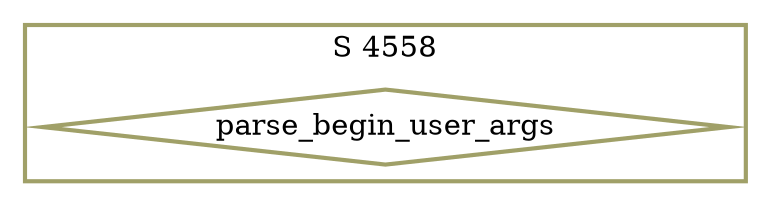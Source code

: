digraph G {
  ratio=0.500000;
  "UV parse_begin_user_args (4558)" [shape=diamond,
                                     label="parse_begin_user_args",
                                     color="#A0A068", style=bold];
  
  subgraph cluster_4558 { label="S 4558";
    color="#A0A068";
    style=bold;
    "UV parse_begin_user_args (4558)"; };
  
  
  }